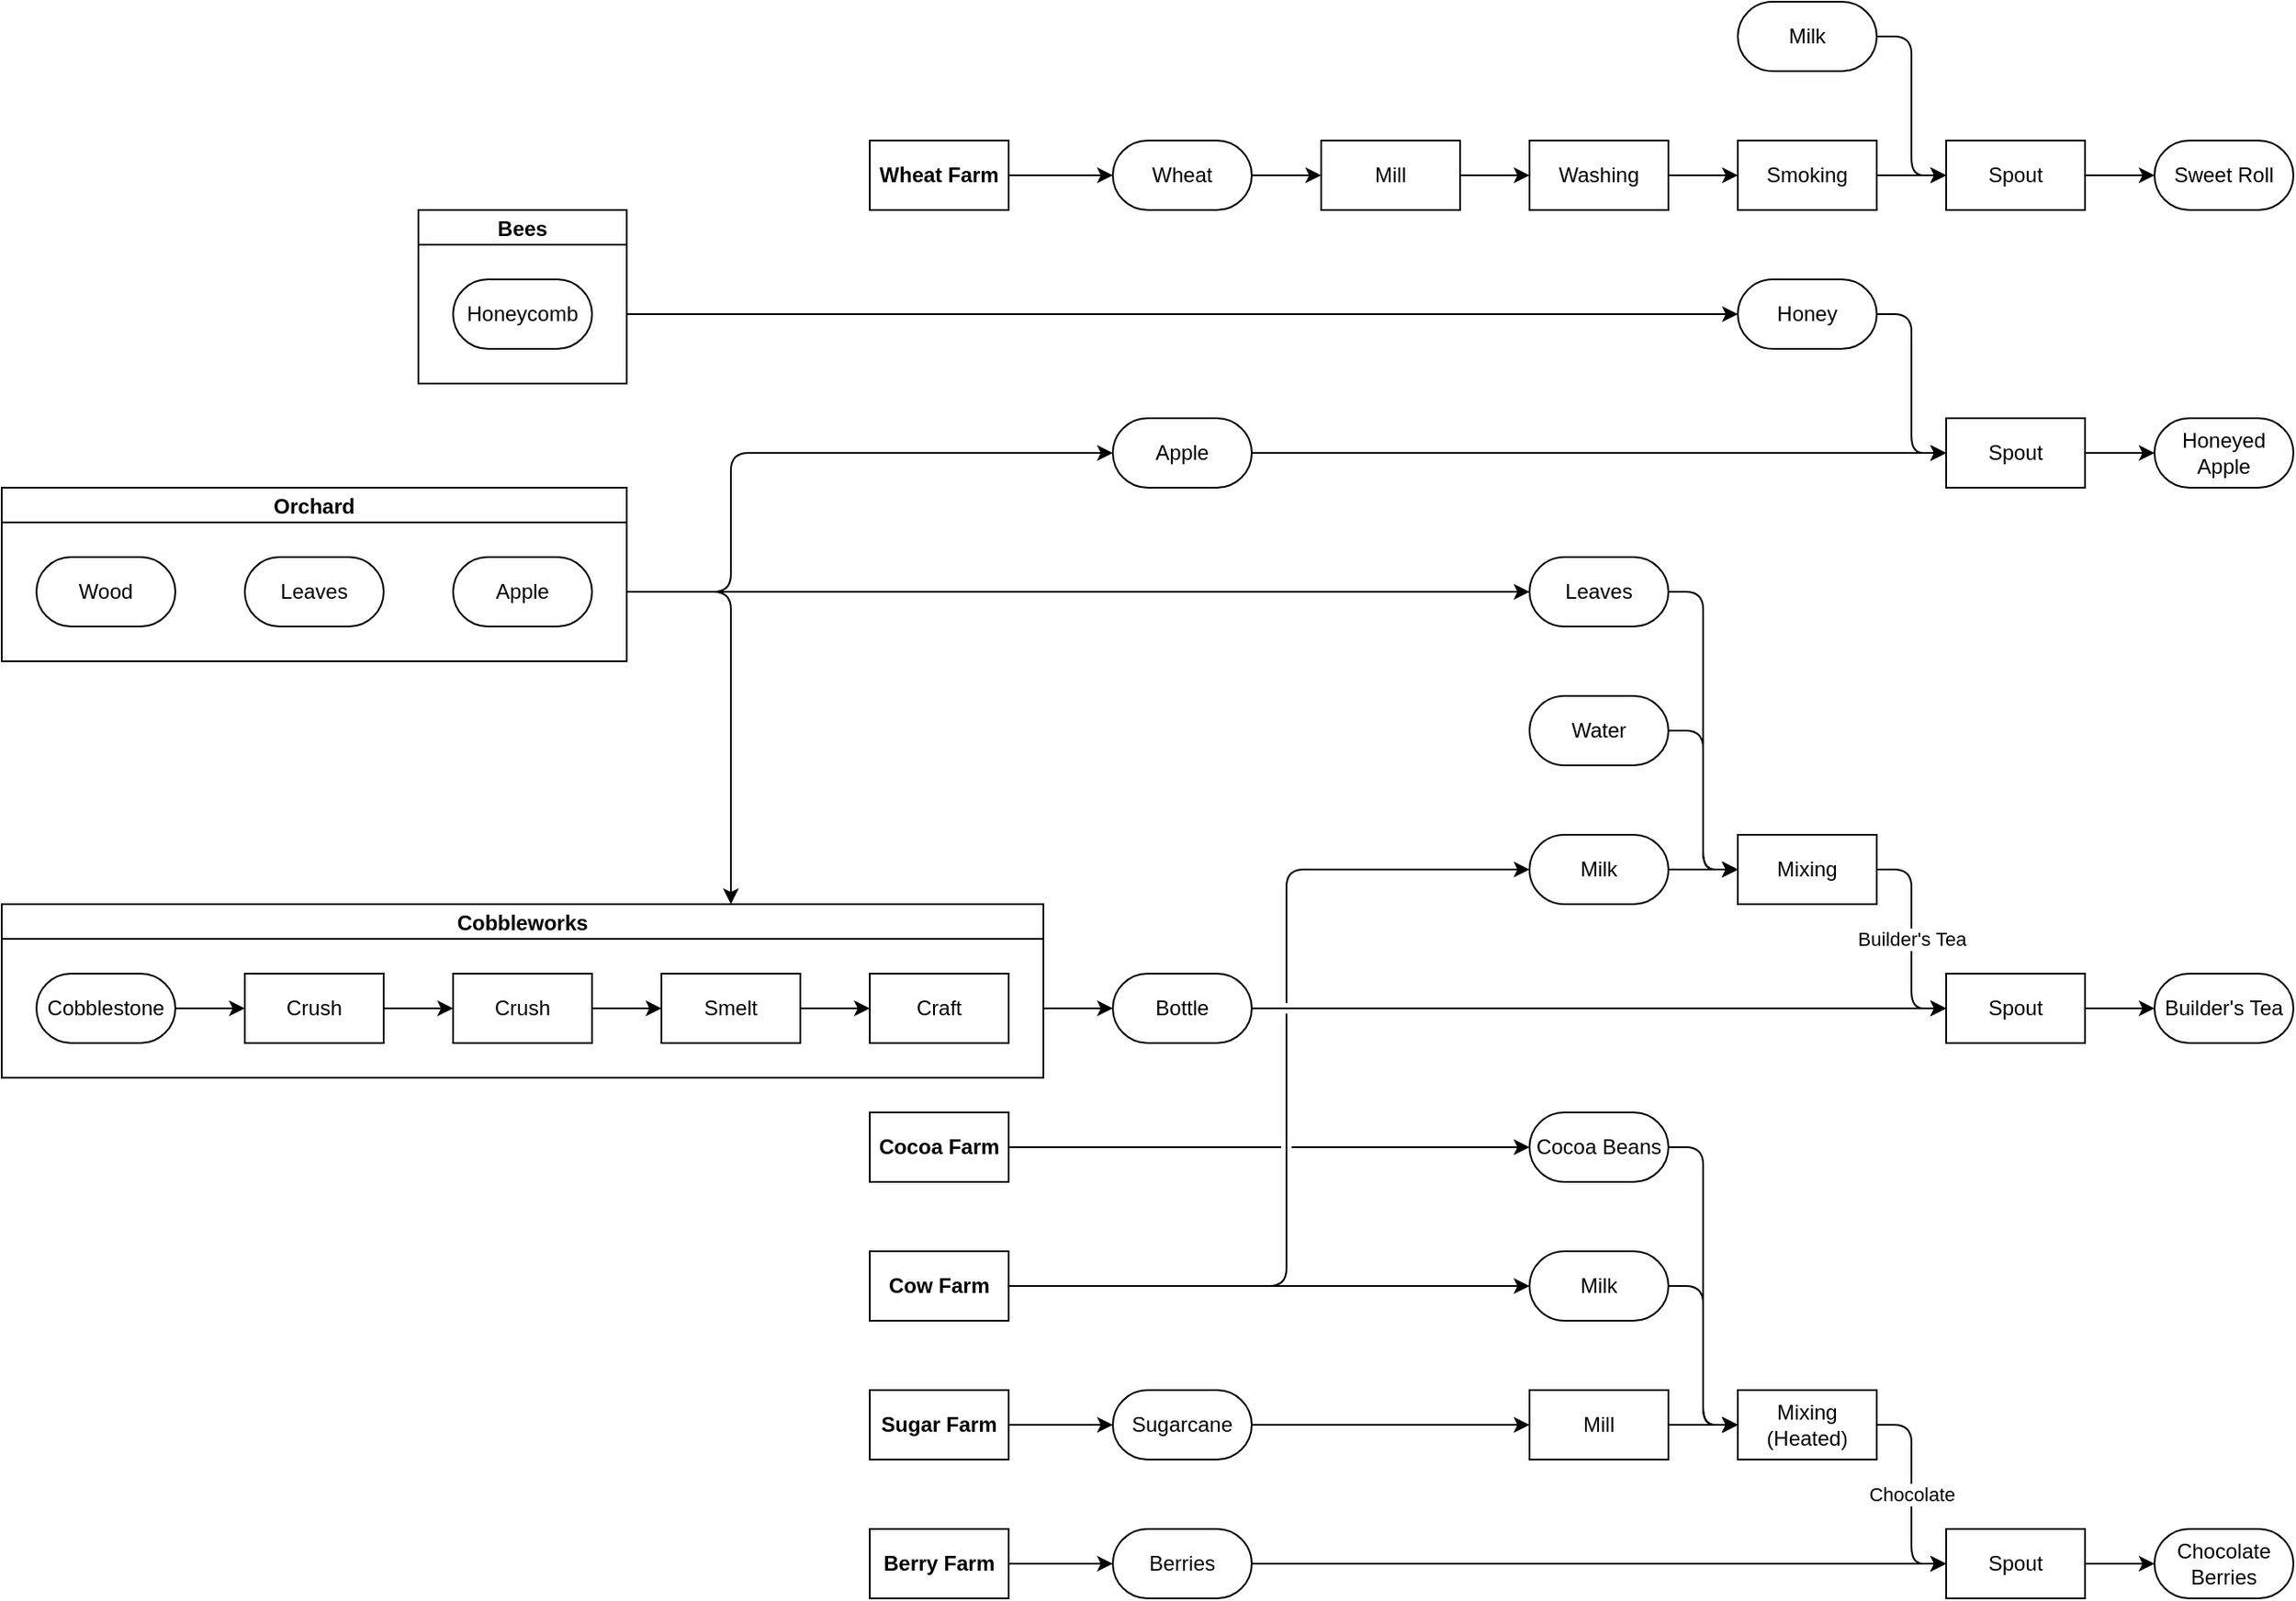 <mxfile version="14.1.8" type="device"><diagram id="H1cDcpkjUpa_4VlPJjxI" name="Page-1"><mxGraphModel dx="2378" dy="1209" grid="1" gridSize="10" guides="1" tooltips="1" connect="1" arrows="1" fold="1" page="1" pageScale="1" pageWidth="827" pageHeight="1169" math="0" shadow="0"><root><mxCell id="0"/><mxCell id="1" parent="0"/><mxCell id="mFUkxG9RPOBzFNHk6kdc-2" value="Sweet Roll" style="rounded=1;whiteSpace=wrap;html=1;arcSize=50;" parent="1" vertex="1"><mxGeometry x="640" y="440" width="80" height="40" as="geometry"/></mxCell><mxCell id="mFUkxG9RPOBzFNHk6kdc-5" value="" style="edgeStyle=orthogonalEdgeStyle;rounded=0;orthogonalLoop=1;jettySize=auto;html=1;jumpStyle=gap;" parent="1" source="mFUkxG9RPOBzFNHk6kdc-4" target="mFUkxG9RPOBzFNHk6kdc-2" edge="1"><mxGeometry relative="1" as="geometry"/></mxCell><mxCell id="mFUkxG9RPOBzFNHk6kdc-4" value="Spout" style="rounded=0;whiteSpace=wrap;html=1;" parent="1" vertex="1"><mxGeometry x="520" y="440" width="80" height="40" as="geometry"/></mxCell><mxCell id="mFUkxG9RPOBzFNHk6kdc-8" style="edgeStyle=orthogonalEdgeStyle;orthogonalLoop=1;jettySize=auto;html=1;entryX=0;entryY=0.5;entryDx=0;entryDy=0;rounded=1;jumpStyle=gap;" parent="1" source="mFUkxG9RPOBzFNHk6kdc-10" target="mFUkxG9RPOBzFNHk6kdc-4" edge="1"><mxGeometry relative="1" as="geometry"><mxPoint x="480" y="460" as="sourcePoint"/></mxGeometry></mxCell><mxCell id="mFUkxG9RPOBzFNHk6kdc-9" style="edgeStyle=orthogonalEdgeStyle;rounded=1;orthogonalLoop=1;jettySize=auto;html=1;jumpStyle=gap;" parent="1" source="mFUkxG9RPOBzFNHk6kdc-7" target="mFUkxG9RPOBzFNHk6kdc-4" edge="1"><mxGeometry relative="1" as="geometry"><Array as="points"><mxPoint x="500" y="380"/><mxPoint x="500" y="460"/></Array></mxGeometry></mxCell><mxCell id="mFUkxG9RPOBzFNHk6kdc-7" value="Milk" style="rounded=1;whiteSpace=wrap;html=1;arcSize=50;" parent="1" vertex="1"><mxGeometry x="400" y="360" width="80" height="40" as="geometry"/></mxCell><mxCell id="mFUkxG9RPOBzFNHk6kdc-10" value="Smoking" style="rounded=0;whiteSpace=wrap;html=1;" parent="1" vertex="1"><mxGeometry x="400" y="440" width="80" height="40" as="geometry"/></mxCell><mxCell id="mFUkxG9RPOBzFNHk6kdc-13" value="" style="edgeStyle=orthogonalEdgeStyle;rounded=1;orthogonalLoop=1;jettySize=auto;html=1;strokeColor=#000000;jumpStyle=gap;" parent="1" source="mFUkxG9RPOBzFNHk6kdc-12" target="mFUkxG9RPOBzFNHk6kdc-10" edge="1"><mxGeometry relative="1" as="geometry"/></mxCell><mxCell id="mFUkxG9RPOBzFNHk6kdc-12" value="Washing" style="rounded=0;whiteSpace=wrap;html=1;" parent="1" vertex="1"><mxGeometry x="280" y="440" width="80" height="40" as="geometry"/></mxCell><mxCell id="mFUkxG9RPOBzFNHk6kdc-20" style="edgeStyle=orthogonalEdgeStyle;rounded=1;orthogonalLoop=1;jettySize=auto;html=1;strokeColor=#000000;jumpStyle=gap;" parent="1" source="mFUkxG9RPOBzFNHk6kdc-16" target="mFUkxG9RPOBzFNHk6kdc-18" edge="1"><mxGeometry relative="1" as="geometry"/></mxCell><mxCell id="mFUkxG9RPOBzFNHk6kdc-16" value="Wheat" style="rounded=1;whiteSpace=wrap;html=1;arcSize=50;" parent="1" vertex="1"><mxGeometry x="40" y="440" width="80" height="40" as="geometry"/></mxCell><mxCell id="mFUkxG9RPOBzFNHk6kdc-19" style="edgeStyle=orthogonalEdgeStyle;rounded=1;orthogonalLoop=1;jettySize=auto;html=1;strokeColor=#000000;jumpStyle=gap;" parent="1" source="mFUkxG9RPOBzFNHk6kdc-18" target="mFUkxG9RPOBzFNHk6kdc-12" edge="1"><mxGeometry relative="1" as="geometry"/></mxCell><mxCell id="mFUkxG9RPOBzFNHk6kdc-18" value="Mill" style="rounded=0;whiteSpace=wrap;html=1;" parent="1" vertex="1"><mxGeometry x="160" y="440" width="80" height="40" as="geometry"/></mxCell><mxCell id="mFUkxG9RPOBzFNHk6kdc-26" style="edgeStyle=orthogonalEdgeStyle;rounded=1;orthogonalLoop=1;jettySize=auto;html=1;strokeColor=#000000;jumpStyle=gap;" parent="1" source="mFUkxG9RPOBzFNHk6kdc-21" target="mFUkxG9RPOBzFNHk6kdc-25" edge="1"><mxGeometry relative="1" as="geometry"/></mxCell><mxCell id="mFUkxG9RPOBzFNHk6kdc-21" value="Spout" style="rounded=0;whiteSpace=wrap;html=1;" parent="1" vertex="1"><mxGeometry x="520" y="1240" width="80" height="40" as="geometry"/></mxCell><mxCell id="mFUkxG9RPOBzFNHk6kdc-24" style="edgeStyle=orthogonalEdgeStyle;rounded=1;orthogonalLoop=1;jettySize=auto;html=1;strokeColor=#000000;jumpStyle=gap;" parent="1" source="mFUkxG9RPOBzFNHk6kdc-22" target="mFUkxG9RPOBzFNHk6kdc-21" edge="1"><mxGeometry relative="1" as="geometry"/></mxCell><mxCell id="mFUkxG9RPOBzFNHk6kdc-22" value="Berries" style="rounded=1;whiteSpace=wrap;html=1;arcSize=50;" parent="1" vertex="1"><mxGeometry x="40" y="1240" width="80" height="40" as="geometry"/></mxCell><mxCell id="mFUkxG9RPOBzFNHk6kdc-36" value="Chocolate" style="edgeStyle=orthogonalEdgeStyle;rounded=1;orthogonalLoop=1;jettySize=auto;html=1;entryX=0;entryY=0.5;entryDx=0;entryDy=0;strokeColor=#000000;jumpStyle=gap;" parent="1" source="mFUkxG9RPOBzFNHk6kdc-23" target="mFUkxG9RPOBzFNHk6kdc-21" edge="1"><mxGeometry relative="1" as="geometry"/></mxCell><mxCell id="mFUkxG9RPOBzFNHk6kdc-23" value="Mixing&lt;br&gt;(Heated)" style="rounded=0;whiteSpace=wrap;html=1;" parent="1" vertex="1"><mxGeometry x="400" y="1160" width="80" height="40" as="geometry"/></mxCell><mxCell id="mFUkxG9RPOBzFNHk6kdc-25" value="Chocolate Berries" style="rounded=1;whiteSpace=wrap;html=1;arcSize=50;" parent="1" vertex="1"><mxGeometry x="640" y="1240" width="80" height="40" as="geometry"/></mxCell><mxCell id="mFUkxG9RPOBzFNHk6kdc-28" style="edgeStyle=orthogonalEdgeStyle;rounded=1;orthogonalLoop=1;jettySize=auto;html=1;strokeColor=#000000;jumpStyle=gap;" parent="1" source="mFUkxG9RPOBzFNHk6kdc-29" target="mFUkxG9RPOBzFNHk6kdc-30" edge="1"><mxGeometry relative="1" as="geometry"/></mxCell><mxCell id="mFUkxG9RPOBzFNHk6kdc-29" value="Sugarcane" style="rounded=1;whiteSpace=wrap;html=1;arcSize=50;" parent="1" vertex="1"><mxGeometry x="40" y="1160" width="80" height="40" as="geometry"/></mxCell><mxCell id="mFUkxG9RPOBzFNHk6kdc-31" style="edgeStyle=orthogonalEdgeStyle;rounded=1;orthogonalLoop=1;jettySize=auto;html=1;strokeColor=#000000;jumpStyle=gap;" parent="1" source="mFUkxG9RPOBzFNHk6kdc-30" target="mFUkxG9RPOBzFNHk6kdc-23" edge="1"><mxGeometry relative="1" as="geometry"><mxPoint x="280" y="1180" as="targetPoint"/></mxGeometry></mxCell><mxCell id="mFUkxG9RPOBzFNHk6kdc-30" value="Mill" style="rounded=0;whiteSpace=wrap;html=1;" parent="1" vertex="1"><mxGeometry x="280" y="1160" width="80" height="40" as="geometry"/></mxCell><mxCell id="mFUkxG9RPOBzFNHk6kdc-34" style="edgeStyle=orthogonalEdgeStyle;rounded=1;orthogonalLoop=1;jettySize=auto;html=1;entryX=0;entryY=0.5;entryDx=0;entryDy=0;strokeColor=#000000;jumpStyle=gap;" parent="1" source="mFUkxG9RPOBzFNHk6kdc-32" target="mFUkxG9RPOBzFNHk6kdc-23" edge="1"><mxGeometry relative="1" as="geometry"/></mxCell><mxCell id="mFUkxG9RPOBzFNHk6kdc-32" value="Milk" style="rounded=1;whiteSpace=wrap;html=1;arcSize=50;" parent="1" vertex="1"><mxGeometry x="280" y="1080" width="80" height="40" as="geometry"/></mxCell><mxCell id="mFUkxG9RPOBzFNHk6kdc-35" style="edgeStyle=orthogonalEdgeStyle;rounded=1;orthogonalLoop=1;jettySize=auto;html=1;entryX=0;entryY=0.5;entryDx=0;entryDy=0;strokeColor=#000000;jumpStyle=gap;" parent="1" source="mFUkxG9RPOBzFNHk6kdc-33" target="mFUkxG9RPOBzFNHk6kdc-23" edge="1"><mxGeometry relative="1" as="geometry"/></mxCell><mxCell id="mFUkxG9RPOBzFNHk6kdc-33" value="Cocoa Beans" style="rounded=1;whiteSpace=wrap;html=1;arcSize=50;" parent="1" vertex="1"><mxGeometry x="280" y="1000" width="80" height="40" as="geometry"/></mxCell><mxCell id="mFUkxG9RPOBzFNHk6kdc-39" style="edgeStyle=orthogonalEdgeStyle;rounded=1;orthogonalLoop=1;jettySize=auto;html=1;strokeColor=#000000;jumpStyle=gap;" parent="1" source="mFUkxG9RPOBzFNHk6kdc-40" target="mFUkxG9RPOBzFNHk6kdc-43" edge="1"><mxGeometry relative="1" as="geometry"/></mxCell><mxCell id="mFUkxG9RPOBzFNHk6kdc-40" value="Spout" style="rounded=0;whiteSpace=wrap;html=1;" parent="1" vertex="1"><mxGeometry x="520" y="600" width="80" height="40" as="geometry"/></mxCell><mxCell id="mFUkxG9RPOBzFNHk6kdc-41" style="edgeStyle=orthogonalEdgeStyle;rounded=1;orthogonalLoop=1;jettySize=auto;html=1;strokeColor=#000000;jumpStyle=gap;" parent="1" source="mFUkxG9RPOBzFNHk6kdc-42" target="mFUkxG9RPOBzFNHk6kdc-40" edge="1"><mxGeometry relative="1" as="geometry"/></mxCell><mxCell id="mFUkxG9RPOBzFNHk6kdc-42" value="Apple" style="rounded=1;whiteSpace=wrap;html=1;arcSize=50;" parent="1" vertex="1"><mxGeometry x="40" y="600" width="80" height="40" as="geometry"/></mxCell><mxCell id="mFUkxG9RPOBzFNHk6kdc-43" value="Honeyed Apple" style="rounded=1;whiteSpace=wrap;html=1;arcSize=50;" parent="1" vertex="1"><mxGeometry x="640" y="600" width="80" height="40" as="geometry"/></mxCell><mxCell id="mFUkxG9RPOBzFNHk6kdc-45" style="edgeStyle=orthogonalEdgeStyle;rounded=1;orthogonalLoop=1;jettySize=auto;html=1;entryX=0;entryY=0.5;entryDx=0;entryDy=0;strokeColor=#000000;jumpStyle=gap;" parent="1" source="mFUkxG9RPOBzFNHk6kdc-44" target="mFUkxG9RPOBzFNHk6kdc-40" edge="1"><mxGeometry relative="1" as="geometry"/></mxCell><mxCell id="mFUkxG9RPOBzFNHk6kdc-44" value="Honey" style="rounded=1;whiteSpace=wrap;html=1;arcSize=50;" parent="1" vertex="1"><mxGeometry x="400" y="520" width="80" height="40" as="geometry"/></mxCell><mxCell id="mFUkxG9RPOBzFNHk6kdc-60" value="" style="edgeStyle=orthogonalEdgeStyle;rounded=1;orthogonalLoop=1;jettySize=auto;html=1;strokeColor=#000000;jumpStyle=gap;" parent="1" source="mFUkxG9RPOBzFNHk6kdc-46" target="mFUkxG9RPOBzFNHk6kdc-59" edge="1"><mxGeometry relative="1" as="geometry"/></mxCell><mxCell id="mFUkxG9RPOBzFNHk6kdc-46" value="Spout" style="rounded=0;whiteSpace=wrap;html=1;" parent="1" vertex="1"><mxGeometry x="520" y="920" width="80" height="40" as="geometry"/></mxCell><mxCell id="mFUkxG9RPOBzFNHk6kdc-57" value="" style="edgeStyle=orthogonalEdgeStyle;rounded=1;orthogonalLoop=1;jettySize=auto;html=1;strokeColor=#000000;jumpStyle=gap;" parent="1" source="mFUkxG9RPOBzFNHk6kdc-48" target="mFUkxG9RPOBzFNHk6kdc-46" edge="1"><mxGeometry relative="1" as="geometry"/></mxCell><mxCell id="mFUkxG9RPOBzFNHk6kdc-48" value="Bottle" style="rounded=1;whiteSpace=wrap;html=1;arcSize=50;" parent="1" vertex="1"><mxGeometry x="40" y="920" width="80" height="40" as="geometry"/></mxCell><mxCell id="mFUkxG9RPOBzFNHk6kdc-58" value="Builder's Tea" style="edgeStyle=orthogonalEdgeStyle;rounded=1;orthogonalLoop=1;jettySize=auto;html=1;entryX=0;entryY=0.5;entryDx=0;entryDy=0;strokeColor=#000000;jumpStyle=gap;" parent="1" source="mFUkxG9RPOBzFNHk6kdc-49" target="mFUkxG9RPOBzFNHk6kdc-46" edge="1"><mxGeometry relative="1" as="geometry"/></mxCell><mxCell id="mFUkxG9RPOBzFNHk6kdc-49" value="Mixing" style="rounded=0;whiteSpace=wrap;html=1;" parent="1" vertex="1"><mxGeometry x="400" y="840" width="80" height="40" as="geometry"/></mxCell><mxCell id="mFUkxG9RPOBzFNHk6kdc-54" style="edgeStyle=orthogonalEdgeStyle;rounded=1;orthogonalLoop=1;jettySize=auto;html=1;entryX=0;entryY=0.5;entryDx=0;entryDy=0;strokeColor=#000000;jumpStyle=gap;" parent="1" source="mFUkxG9RPOBzFNHk6kdc-51" target="mFUkxG9RPOBzFNHk6kdc-49" edge="1"><mxGeometry relative="1" as="geometry"/></mxCell><mxCell id="mFUkxG9RPOBzFNHk6kdc-51" value="Leaves" style="rounded=1;whiteSpace=wrap;html=1;arcSize=50;" parent="1" vertex="1"><mxGeometry x="280" y="680" width="80" height="40" as="geometry"/></mxCell><mxCell id="mFUkxG9RPOBzFNHk6kdc-56" value="" style="edgeStyle=orthogonalEdgeStyle;rounded=1;orthogonalLoop=1;jettySize=auto;html=1;strokeColor=#000000;jumpStyle=gap;" parent="1" source="mFUkxG9RPOBzFNHk6kdc-52" target="mFUkxG9RPOBzFNHk6kdc-49" edge="1"><mxGeometry relative="1" as="geometry"/></mxCell><mxCell id="mFUkxG9RPOBzFNHk6kdc-52" value="Milk" style="rounded=1;whiteSpace=wrap;html=1;arcSize=50;" parent="1" vertex="1"><mxGeometry x="280" y="840" width="80" height="40" as="geometry"/></mxCell><mxCell id="mFUkxG9RPOBzFNHk6kdc-55" style="edgeStyle=orthogonalEdgeStyle;rounded=1;orthogonalLoop=1;jettySize=auto;html=1;entryX=0;entryY=0.5;entryDx=0;entryDy=0;strokeColor=#000000;jumpStyle=gap;" parent="1" source="mFUkxG9RPOBzFNHk6kdc-53" target="mFUkxG9RPOBzFNHk6kdc-49" edge="1"><mxGeometry relative="1" as="geometry"/></mxCell><mxCell id="mFUkxG9RPOBzFNHk6kdc-53" value="Water" style="rounded=1;whiteSpace=wrap;html=1;arcSize=50;" parent="1" vertex="1"><mxGeometry x="280" y="760" width="80" height="40" as="geometry"/></mxCell><mxCell id="mFUkxG9RPOBzFNHk6kdc-59" value="Builder's Tea" style="rounded=1;whiteSpace=wrap;html=1;arcSize=50;" parent="1" vertex="1"><mxGeometry x="640" y="920" width="80" height="40" as="geometry"/></mxCell><mxCell id="GEyZFcZgHZkMOH61HOmZ-51" style="edgeStyle=orthogonalEdgeStyle;jumpStyle=gap;orthogonalLoop=1;jettySize=auto;html=1;" parent="1" source="GEyZFcZgHZkMOH61HOmZ-2" target="mFUkxG9RPOBzFNHk6kdc-16" edge="1"><mxGeometry relative="1" as="geometry"/></mxCell><mxCell id="GEyZFcZgHZkMOH61HOmZ-2" value="Wheat Farm" style="rounded=0;whiteSpace=wrap;html=1;fontStyle=1" parent="1" vertex="1"><mxGeometry x="-100" y="440" width="80" height="40" as="geometry"/></mxCell><mxCell id="GEyZFcZgHZkMOH61HOmZ-44" style="edgeStyle=orthogonalEdgeStyle;rounded=1;orthogonalLoop=1;jettySize=auto;html=1;jumpStyle=gap;" parent="1" source="GEyZFcZgHZkMOH61HOmZ-3" target="mFUkxG9RPOBzFNHk6kdc-32" edge="1"><mxGeometry relative="1" as="geometry"/></mxCell><mxCell id="GEyZFcZgHZkMOH61HOmZ-45" style="edgeStyle=orthogonalEdgeStyle;rounded=1;orthogonalLoop=1;jettySize=auto;html=1;jumpStyle=gap;" parent="1" source="GEyZFcZgHZkMOH61HOmZ-3" target="mFUkxG9RPOBzFNHk6kdc-52" edge="1"><mxGeometry relative="1" as="geometry"><Array as="points"><mxPoint x="140" y="1100"/><mxPoint x="140" y="860"/></Array></mxGeometry></mxCell><mxCell id="GEyZFcZgHZkMOH61HOmZ-3" value="Cow Farm" style="rounded=0;whiteSpace=wrap;html=1;fontStyle=1" parent="1" vertex="1"><mxGeometry x="-100" y="1080" width="80" height="40" as="geometry"/></mxCell><mxCell id="GEyZFcZgHZkMOH61HOmZ-43" style="edgeStyle=orthogonalEdgeStyle;rounded=1;orthogonalLoop=1;jettySize=auto;html=1;entryX=0;entryY=0.5;entryDx=0;entryDy=0;jumpStyle=gap;" parent="1" source="GEyZFcZgHZkMOH61HOmZ-4" target="mFUkxG9RPOBzFNHk6kdc-33" edge="1"><mxGeometry relative="1" as="geometry"/></mxCell><mxCell id="GEyZFcZgHZkMOH61HOmZ-4" value="Cocoa Farm" style="rounded=0;whiteSpace=wrap;html=1;fontStyle=1" parent="1" vertex="1"><mxGeometry x="-100" y="1000" width="80" height="40" as="geometry"/></mxCell><mxCell id="GEyZFcZgHZkMOH61HOmZ-50" style="edgeStyle=orthogonalEdgeStyle;jumpStyle=gap;orthogonalLoop=1;jettySize=auto;html=1;" parent="1" source="GEyZFcZgHZkMOH61HOmZ-5" target="mFUkxG9RPOBzFNHk6kdc-29" edge="1"><mxGeometry relative="1" as="geometry"/></mxCell><mxCell id="GEyZFcZgHZkMOH61HOmZ-5" value="Sugar Farm" style="rounded=0;whiteSpace=wrap;html=1;fontStyle=1" parent="1" vertex="1"><mxGeometry x="-100" y="1160" width="80" height="40" as="geometry"/></mxCell><mxCell id="GEyZFcZgHZkMOH61HOmZ-36" style="edgeStyle=orthogonalEdgeStyle;rounded=1;orthogonalLoop=1;jettySize=auto;html=1;jumpStyle=gap;" parent="1" source="GEyZFcZgHZkMOH61HOmZ-7" target="mFUkxG9RPOBzFNHk6kdc-22" edge="1"><mxGeometry relative="1" as="geometry"/></mxCell><mxCell id="GEyZFcZgHZkMOH61HOmZ-7" value="Berry Farm" style="rounded=0;whiteSpace=wrap;html=1;fontStyle=1" parent="1" vertex="1"><mxGeometry x="-100" y="1240" width="80" height="40" as="geometry"/></mxCell><mxCell id="GEyZFcZgHZkMOH61HOmZ-20" style="edgeStyle=orthogonalEdgeStyle;rounded=0;orthogonalLoop=1;jettySize=auto;html=1;jumpStyle=gap;" parent="1" source="GEyZFcZgHZkMOH61HOmZ-10" target="mFUkxG9RPOBzFNHk6kdc-48" edge="1"><mxGeometry relative="1" as="geometry"><Array as="points"><mxPoint x="10" y="940"/><mxPoint x="10" y="940"/></Array></mxGeometry></mxCell><mxCell id="GEyZFcZgHZkMOH61HOmZ-10" value="Cobbleworks" style="swimlane;startSize=20;" parent="1" vertex="1"><mxGeometry x="-600" y="880" width="600" height="100" as="geometry"/></mxCell><mxCell id="GEyZFcZgHZkMOH61HOmZ-14" style="edgeStyle=orthogonalEdgeStyle;rounded=0;orthogonalLoop=1;jettySize=auto;html=1;jumpStyle=gap;" parent="GEyZFcZgHZkMOH61HOmZ-10" source="GEyZFcZgHZkMOH61HOmZ-11" target="GEyZFcZgHZkMOH61HOmZ-12" edge="1"><mxGeometry relative="1" as="geometry"/></mxCell><mxCell id="GEyZFcZgHZkMOH61HOmZ-11" value="Cobblestone" style="rounded=1;whiteSpace=wrap;html=1;arcSize=50;" parent="GEyZFcZgHZkMOH61HOmZ-10" vertex="1"><mxGeometry x="20" y="40" width="80" height="40" as="geometry"/></mxCell><mxCell id="GEyZFcZgHZkMOH61HOmZ-15" style="edgeStyle=orthogonalEdgeStyle;rounded=0;orthogonalLoop=1;jettySize=auto;html=1;jumpStyle=gap;" parent="GEyZFcZgHZkMOH61HOmZ-10" source="GEyZFcZgHZkMOH61HOmZ-12" target="GEyZFcZgHZkMOH61HOmZ-13" edge="1"><mxGeometry relative="1" as="geometry"/></mxCell><mxCell id="GEyZFcZgHZkMOH61HOmZ-12" value="Crush" style="rounded=0;whiteSpace=wrap;html=1;" parent="GEyZFcZgHZkMOH61HOmZ-10" vertex="1"><mxGeometry x="140" y="40" width="80" height="40" as="geometry"/></mxCell><mxCell id="GEyZFcZgHZkMOH61HOmZ-17" style="edgeStyle=orthogonalEdgeStyle;rounded=0;orthogonalLoop=1;jettySize=auto;html=1;jumpStyle=gap;" parent="GEyZFcZgHZkMOH61HOmZ-10" source="GEyZFcZgHZkMOH61HOmZ-13" target="GEyZFcZgHZkMOH61HOmZ-16" edge="1"><mxGeometry relative="1" as="geometry"/></mxCell><mxCell id="GEyZFcZgHZkMOH61HOmZ-13" value="Crush" style="rounded=0;whiteSpace=wrap;html=1;" parent="GEyZFcZgHZkMOH61HOmZ-10" vertex="1"><mxGeometry x="260" y="40" width="80" height="40" as="geometry"/></mxCell><mxCell id="GEyZFcZgHZkMOH61HOmZ-19" style="edgeStyle=orthogonalEdgeStyle;rounded=0;orthogonalLoop=1;jettySize=auto;html=1;jumpStyle=gap;" parent="GEyZFcZgHZkMOH61HOmZ-10" source="GEyZFcZgHZkMOH61HOmZ-16" target="GEyZFcZgHZkMOH61HOmZ-18" edge="1"><mxGeometry relative="1" as="geometry"/></mxCell><mxCell id="GEyZFcZgHZkMOH61HOmZ-16" value="Smelt" style="rounded=0;whiteSpace=wrap;html=1;" parent="GEyZFcZgHZkMOH61HOmZ-10" vertex="1"><mxGeometry x="380" y="40" width="80" height="40" as="geometry"/></mxCell><mxCell id="GEyZFcZgHZkMOH61HOmZ-18" value="Craft" style="rounded=0;whiteSpace=wrap;html=1;" parent="GEyZFcZgHZkMOH61HOmZ-10" vertex="1"><mxGeometry x="500" y="40" width="80" height="40" as="geometry"/></mxCell><mxCell id="GEyZFcZgHZkMOH61HOmZ-34" style="edgeStyle=orthogonalEdgeStyle;rounded=1;orthogonalLoop=1;jettySize=auto;html=1;jumpStyle=gap;" parent="1" source="GEyZFcZgHZkMOH61HOmZ-22" target="mFUkxG9RPOBzFNHk6kdc-42" edge="1"><mxGeometry relative="1" as="geometry"><Array as="points"><mxPoint x="-180" y="700"/><mxPoint x="-180" y="620"/></Array></mxGeometry></mxCell><mxCell id="GEyZFcZgHZkMOH61HOmZ-35" style="edgeStyle=orthogonalEdgeStyle;rounded=1;orthogonalLoop=1;jettySize=auto;html=1;jumpStyle=gap;" parent="1" source="GEyZFcZgHZkMOH61HOmZ-22" target="mFUkxG9RPOBzFNHk6kdc-51" edge="1"><mxGeometry relative="1" as="geometry"><Array as="points"><mxPoint x="90" y="700"/><mxPoint x="90" y="700"/></Array></mxGeometry></mxCell><mxCell id="GEyZFcZgHZkMOH61HOmZ-48" style="edgeStyle=orthogonalEdgeStyle;jumpStyle=gap;orthogonalLoop=1;jettySize=auto;html=1;" parent="1" source="GEyZFcZgHZkMOH61HOmZ-22" target="GEyZFcZgHZkMOH61HOmZ-10" edge="1"><mxGeometry relative="1" as="geometry"><Array as="points"><mxPoint x="-180" y="700"/></Array></mxGeometry></mxCell><mxCell id="GEyZFcZgHZkMOH61HOmZ-22" value="Orchard" style="swimlane;startSize=20;" parent="1" vertex="1"><mxGeometry x="-600" y="640" width="360" height="100" as="geometry"/></mxCell><mxCell id="GEyZFcZgHZkMOH61HOmZ-24" value="Apple" style="rounded=1;whiteSpace=wrap;html=1;arcSize=50;" parent="GEyZFcZgHZkMOH61HOmZ-22" vertex="1"><mxGeometry x="260" y="40" width="80" height="40" as="geometry"/></mxCell><mxCell id="GEyZFcZgHZkMOH61HOmZ-33" value="Wood" style="rounded=1;whiteSpace=wrap;html=1;arcSize=50;" parent="GEyZFcZgHZkMOH61HOmZ-22" vertex="1"><mxGeometry x="20" y="40" width="80" height="40" as="geometry"/></mxCell><mxCell id="GEyZFcZgHZkMOH61HOmZ-32" value="Leaves" style="rounded=1;whiteSpace=wrap;html=1;arcSize=50;" parent="GEyZFcZgHZkMOH61HOmZ-22" vertex="1"><mxGeometry x="140" y="40" width="80" height="40" as="geometry"/></mxCell><mxCell id="GEyZFcZgHZkMOH61HOmZ-49" style="edgeStyle=orthogonalEdgeStyle;jumpStyle=gap;orthogonalLoop=1;jettySize=auto;html=1;" parent="1" source="GEyZFcZgHZkMOH61HOmZ-38" target="mFUkxG9RPOBzFNHk6kdc-44" edge="1"><mxGeometry relative="1" as="geometry"><Array as="points"><mxPoint x="-80" y="540"/><mxPoint x="-80" y="540"/></Array></mxGeometry></mxCell><mxCell id="GEyZFcZgHZkMOH61HOmZ-38" value="Bees" style="swimlane;startSize=20;" parent="1" vertex="1"><mxGeometry x="-360" y="480" width="120" height="100" as="geometry"/></mxCell><mxCell id="GEyZFcZgHZkMOH61HOmZ-40" value="Honeycomb" style="rounded=1;whiteSpace=wrap;html=1;arcSize=50;" parent="GEyZFcZgHZkMOH61HOmZ-38" vertex="1"><mxGeometry x="20" y="40" width="80" height="40" as="geometry"/></mxCell></root></mxGraphModel></diagram></mxfile>